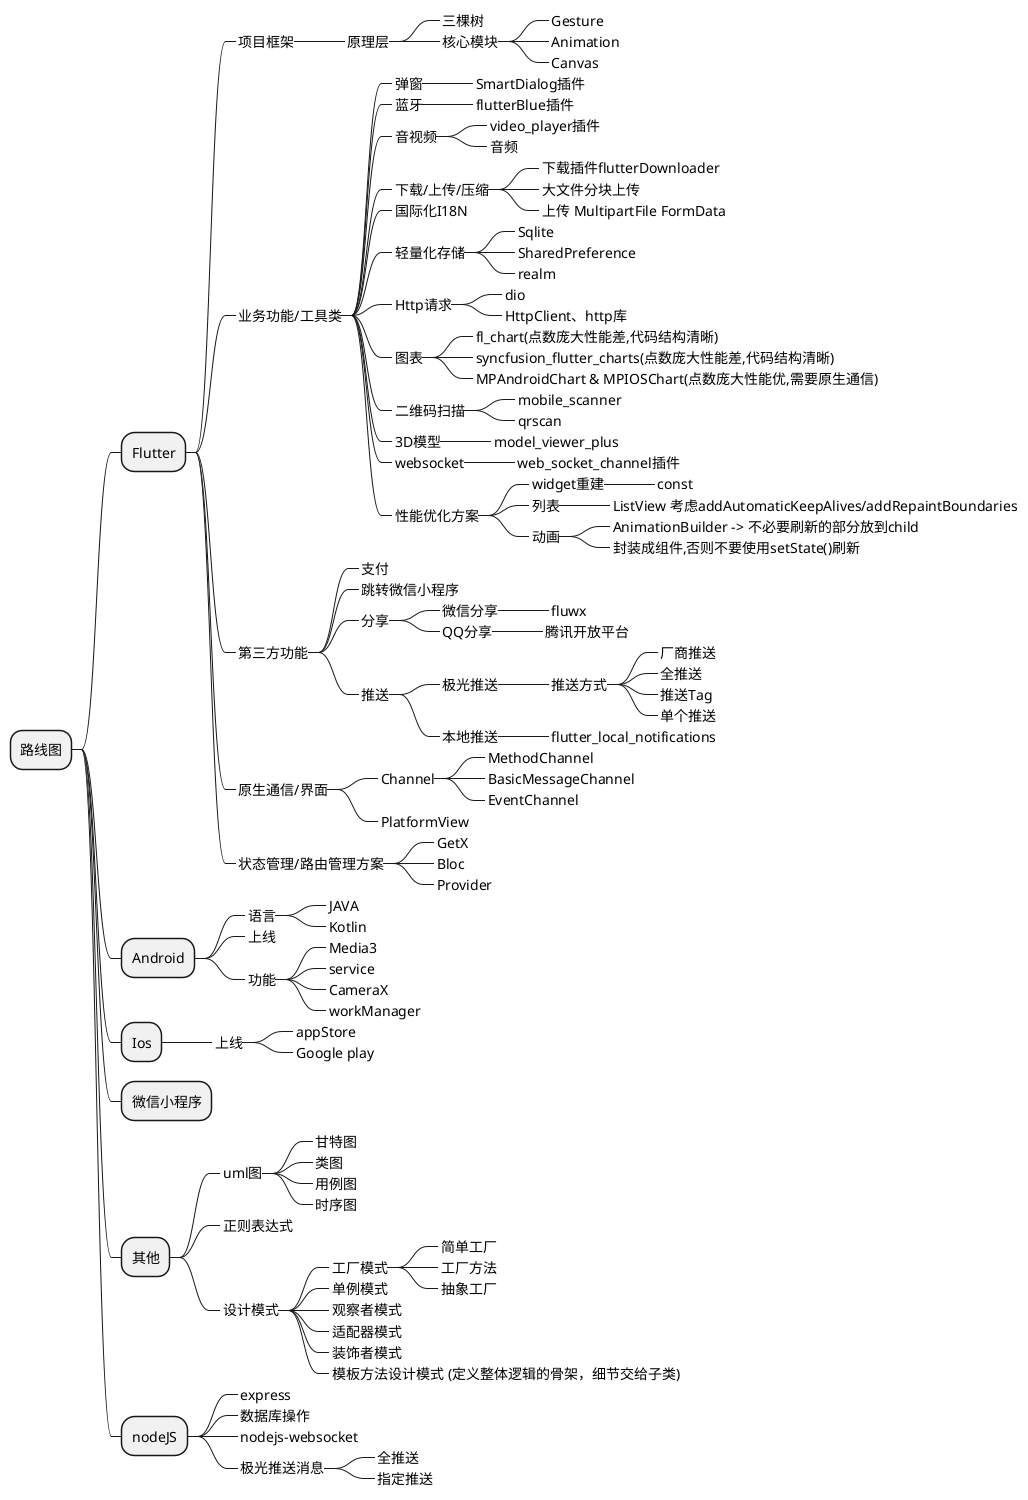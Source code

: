 @startmindmap
* 路线图

** Flutter
***_ 项目框架
****_ 原理层
*****_ 三棵树
*****_ 核心模块
******_ Gesture
******_ Animation
******_ Canvas

***_ 业务功能/工具类
****_ 弹窗
*****_ SmartDialog插件
****_ 蓝牙
*****_ flutterBlue插件
****_ 音视频
*****_ video_player插件
*****_ 音频
****_ 下载/上传/压缩
*****_ 下载插件flutterDownloader
*****_ 大文件分块上传
*****_ 上传 MultipartFile FormData
****_ 国际化I18N
****_ 轻量化存储
*****_ Sqlite
*****_ SharedPreference
*****_ realm
****_ Http请求
*****_ dio
*****_ HttpClient、http库
****_ 图表
*****_ fl_chart(点数庞大性能差,代码结构清晰)
*****_ syncfusion_flutter_charts(点数庞大性能差,代码结构清晰)
*****_ MPAndroidChart & MPIOSChart(点数庞大性能优,需要原生通信)
****_ 二维码扫描
*****_ mobile_scanner
*****_ qrscan
****_ 3D模型
*****_ model_viewer_plus
****_ websocket
*****_ web_socket_channel插件
****_ 性能优化方案
*****_ widget重建
******_ const
*****_ 列表
******_ ListView 考虑addAutomaticKeepAlives/addRepaintBoundaries
*****_ 动画
******_ AnimationBuilder -> 不必要刷新的部分放到child
******_ 封装成组件,否则不要使用setState()刷新
***_ 第三方功能
****_ 支付
****_ 跳转微信小程序
****_ 分享
*****_ 微信分享
******_ fluwx
*****_ QQ分享
******_ 腾讯开放平台
****_ 推送
*****_ 极光推送
******_ 推送方式
*******_ 厂商推送
*******_ 全推送
*******_ 推送Tag
*******_ 单个推送
*****_ 本地推送
******_ flutter_local_notifications

***_ 原生通信/界面
****_ Channel
*****_ MethodChannel
*****_ BasicMessageChannel
*****_ EventChannel

****_ PlatformView

***_ 状态管理/路由管理方案
****_ GetX
****_ Bloc
****_ Provider

** Android
***_ 语言
****_ JAVA
****_ Kotlin
***_ 上线
***_ 功能
****_ Media3
****_ service
****_ CameraX
****_ workManager

** Ios
***_ 上线
****_ appStore
****_ Google play

** 微信小程序

** 其他
***_ uml图
****_ 甘特图
****_ 类图
****_ 用例图
****_ 时序图
***_ 正则表达式
***_ 设计模式
****_ 工厂模式
*****_ 简单工厂
*****_ 工厂方法
*****_ 抽象工厂
****_ 单例模式
****_ 观察者模式
****_ 适配器模式
****_ 装饰者模式
****_ 模板方法设计模式 (定义整体逻辑的骨架，细节交给子类)

** nodeJS
***_ express
***_ 数据库操作
***_ nodejs-websocket
***_ 极光推送消息
****_ 全推送
****_ 指定推送
@endmindmap
